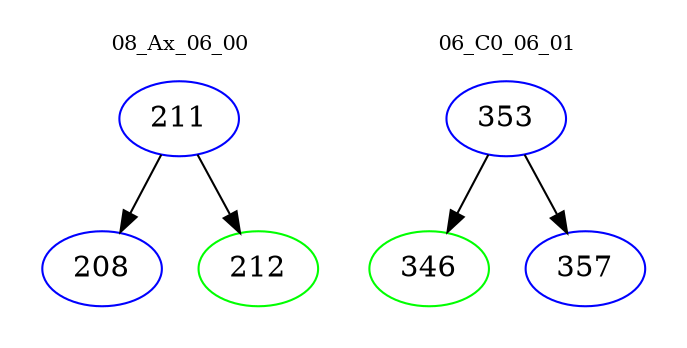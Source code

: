 digraph{
subgraph cluster_0 {
color = white
label = "08_Ax_06_00";
fontsize=10;
T0_211 [label="211", color="blue"]
T0_211 -> T0_208 [color="black"]
T0_208 [label="208", color="blue"]
T0_211 -> T0_212 [color="black"]
T0_212 [label="212", color="green"]
}
subgraph cluster_1 {
color = white
label = "06_C0_06_01";
fontsize=10;
T1_353 [label="353", color="blue"]
T1_353 -> T1_346 [color="black"]
T1_346 [label="346", color="green"]
T1_353 -> T1_357 [color="black"]
T1_357 [label="357", color="blue"]
}
}
